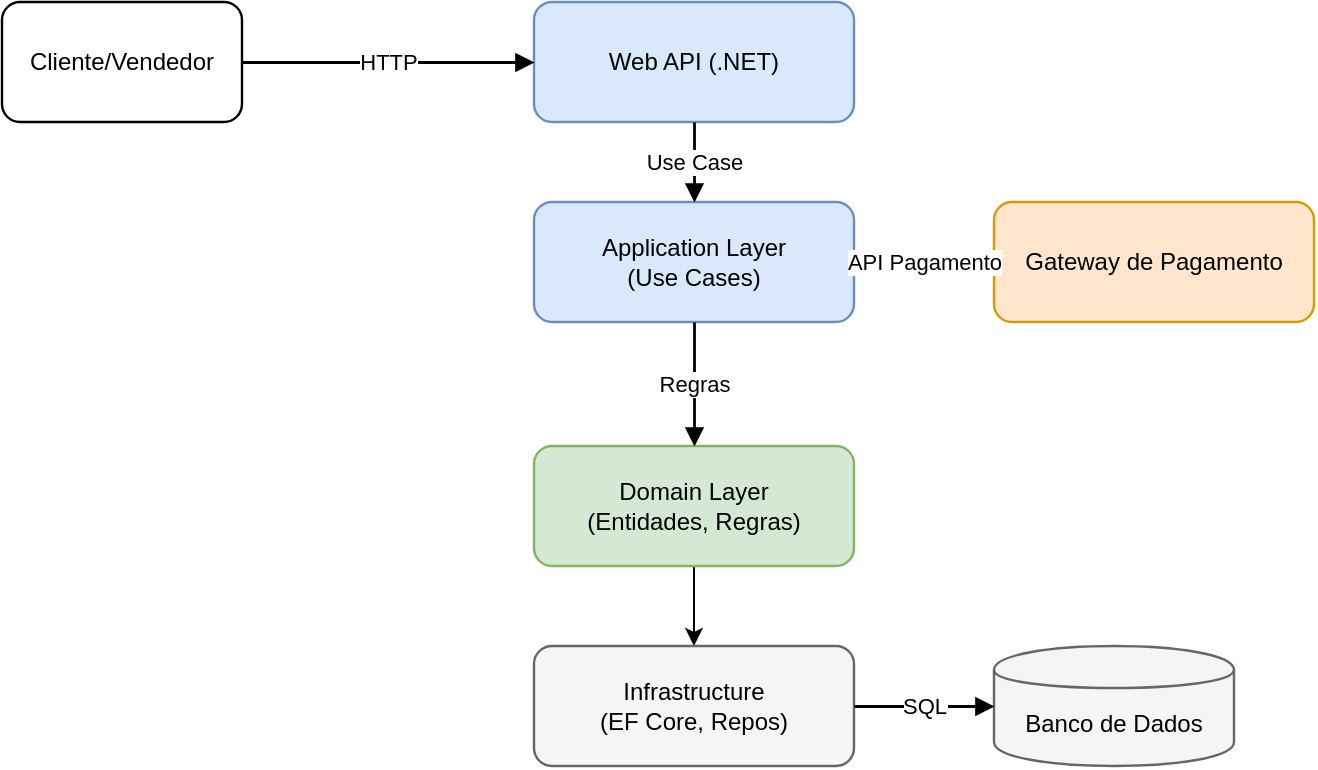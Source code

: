 <mxfile version="26.1.1">
  <diagram id="arch-1" name="Architecture">
    <mxGraphModel dx="1880" dy="496" grid="1" gridSize="10" guides="1" tooltips="1" connect="1" arrows="1" fold="1" page="1" pageScale="1" pageWidth="1100" pageHeight="850" math="0" shadow="0">
      <root>
        <mxCell id="0" />
        <mxCell id="1" parent="0" />
        <mxCell id="user" value="Cliente/Vendedor" style="rounded=1;whiteSpace=wrap;html=1;fillColor=#ffffff;strokeColor=#000000;strokeWidth=1.2;" parent="1" vertex="1">
          <mxGeometry x="-16" y="40" width="120" height="60" as="geometry" />
        </mxCell>
        <mxCell id="api" value="Web API (.NET)" style="rounded=1;whiteSpace=wrap;html=1;fillColor=#dae8fc;strokeColor=#6c8ebf;strokeWidth=1.2;" parent="1" vertex="1">
          <mxGeometry x="250" y="40" width="160" height="60" as="geometry" />
        </mxCell>
        <mxCell id="app" value="Application Layer&#xa;(Use Cases)" style="rounded=1;whiteSpace=wrap;html=1;fillColor=#dae8fc;strokeColor=#6c8ebf;strokeWidth=1.2;" parent="1" vertex="1">
          <mxGeometry x="250" y="140" width="160" height="60" as="geometry" />
        </mxCell>
        <mxCell id="BVIone2DRciPhW3kckhC-1" value="" style="edgeStyle=orthogonalEdgeStyle;rounded=0;orthogonalLoop=1;jettySize=auto;html=1;" edge="1" parent="1" source="domain" target="infra">
          <mxGeometry relative="1" as="geometry" />
        </mxCell>
        <mxCell id="domain" value="Domain Layer&#xa;(Entidades, Regras)" style="rounded=1;whiteSpace=wrap;html=1;fillColor=#d5e8d4;strokeColor=#82b366;strokeWidth=1.2;" parent="1" vertex="1">
          <mxGeometry x="250" y="262" width="160" height="60" as="geometry" />
        </mxCell>
        <mxCell id="infra" value="Infrastructure&#xa;(EF Core, Repos)" style="rounded=1;whiteSpace=wrap;html=1;fillColor=#f5f5f5;strokeColor=#666666;strokeWidth=1.2;" parent="1" vertex="1">
          <mxGeometry x="250" y="362" width="160" height="60" as="geometry" />
        </mxCell>
        <mxCell id="db" value="Banco de Dados" style="shape=cylinder;whiteSpace=wrap;html=1;boundedLbl=1;fillColor=#f5f5f5;strokeColor=#666666;strokeWidth=1.2;" parent="1" vertex="1">
          <mxGeometry x="480" y="362" width="120" height="60" as="geometry" />
        </mxCell>
        <mxCell id="payment" value="Gateway de Pagamento" style="rounded=1;whiteSpace=wrap;html=1;fillColor=#ffe6cc;strokeColor=#d79b00;strokeWidth=1.2;" parent="1" vertex="1">
          <mxGeometry x="480" y="140" width="160" height="60" as="geometry" />
        </mxCell>
        <mxCell id="e1" value="HTTP" style="endArrow=block;html=1;strokeWidth=1.4;" parent="1" source="user" target="api" edge="1">
          <mxGeometry relative="1" as="geometry" />
        </mxCell>
        <mxCell id="e2" value="Use Case" style="endArrow=block;html=1;strokeWidth=1.4;" parent="1" source="api" target="app" edge="1">
          <mxGeometry relative="1" as="geometry" />
        </mxCell>
        <mxCell id="e3" value="Regras" style="endArrow=block;html=1;strokeWidth=1.4;exitX=0.5;exitY=1;exitDx=0;exitDy=0;" parent="1" source="app" target="domain" edge="1">
          <mxGeometry relative="1" as="geometry">
            <mxPoint x="330" y="260" as="sourcePoint" />
          </mxGeometry>
        </mxCell>
        <mxCell id="e5" value="SQL" style="endArrow=block;html=1;strokeWidth=1.4;" parent="1" source="infra" target="db" edge="1">
          <mxGeometry relative="1" as="geometry" />
        </mxCell>
        <mxCell id="e6" value="API Pagamento" style="endArrow=block;html=1;strokeWidth=1.4;" parent="1" source="app" target="payment" edge="1">
          <mxGeometry relative="1" as="geometry" />
        </mxCell>
      </root>
    </mxGraphModel>
  </diagram>
</mxfile>
